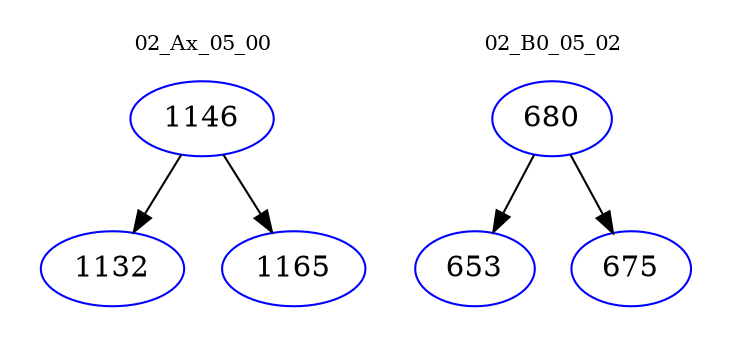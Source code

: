 digraph{
subgraph cluster_0 {
color = white
label = "02_Ax_05_00";
fontsize=10;
T0_1146 [label="1146", color="blue"]
T0_1146 -> T0_1132 [color="black"]
T0_1132 [label="1132", color="blue"]
T0_1146 -> T0_1165 [color="black"]
T0_1165 [label="1165", color="blue"]
}
subgraph cluster_1 {
color = white
label = "02_B0_05_02";
fontsize=10;
T1_680 [label="680", color="blue"]
T1_680 -> T1_653 [color="black"]
T1_653 [label="653", color="blue"]
T1_680 -> T1_675 [color="black"]
T1_675 [label="675", color="blue"]
}
}
